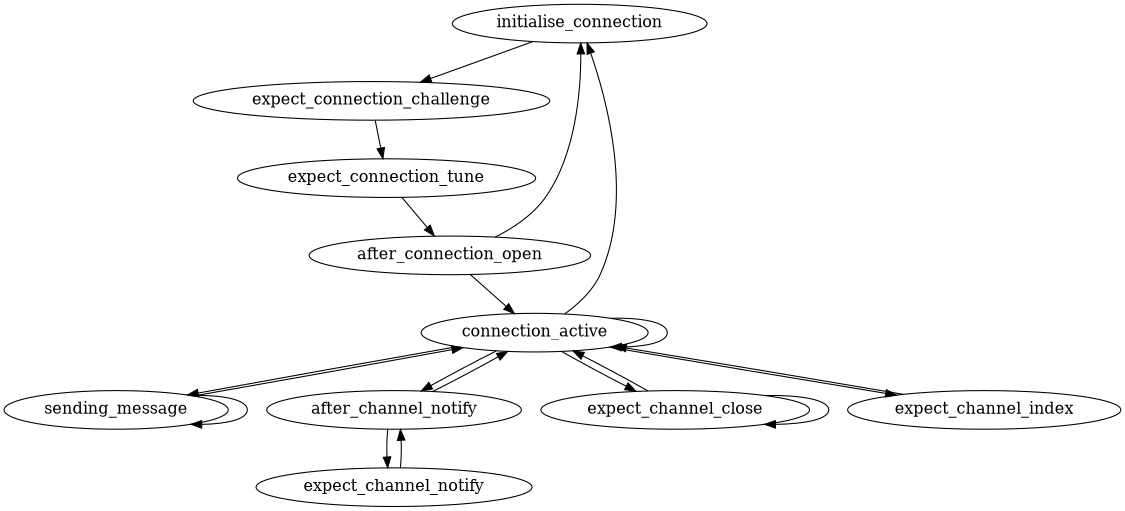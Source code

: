 digraph SClientAgent {
    size = "7.5,11";
    node [fontsize=15];
    subgraph client {
        initialise_connection -> expect_connection_challenge;
        expect_connection_challenge -> expect_connection_tune;
        expect_connection_tune -> after_connection_open;
        after_connection_open -> connection_active;
        after_connection_open -> initialise_connection;
        connection_active -> connection_active;
        connection_active -> sending_message;
        connection_active -> after_channel_notify;
        connection_active -> expect_channel_close;
        connection_active -> expect_channel_index;
        connection_active -> initialise_connection;
        after_channel_notify -> expect_channel_notify;
        after_channel_notify -> connection_active;
        expect_channel_notify -> after_channel_notify;
        expect_channel_close -> expect_channel_close;
        expect_channel_close -> connection_active;
        expect_channel_index -> connection_active;
        sending_message -> sending_message;
        sending_message -> connection_active;
    }
}
